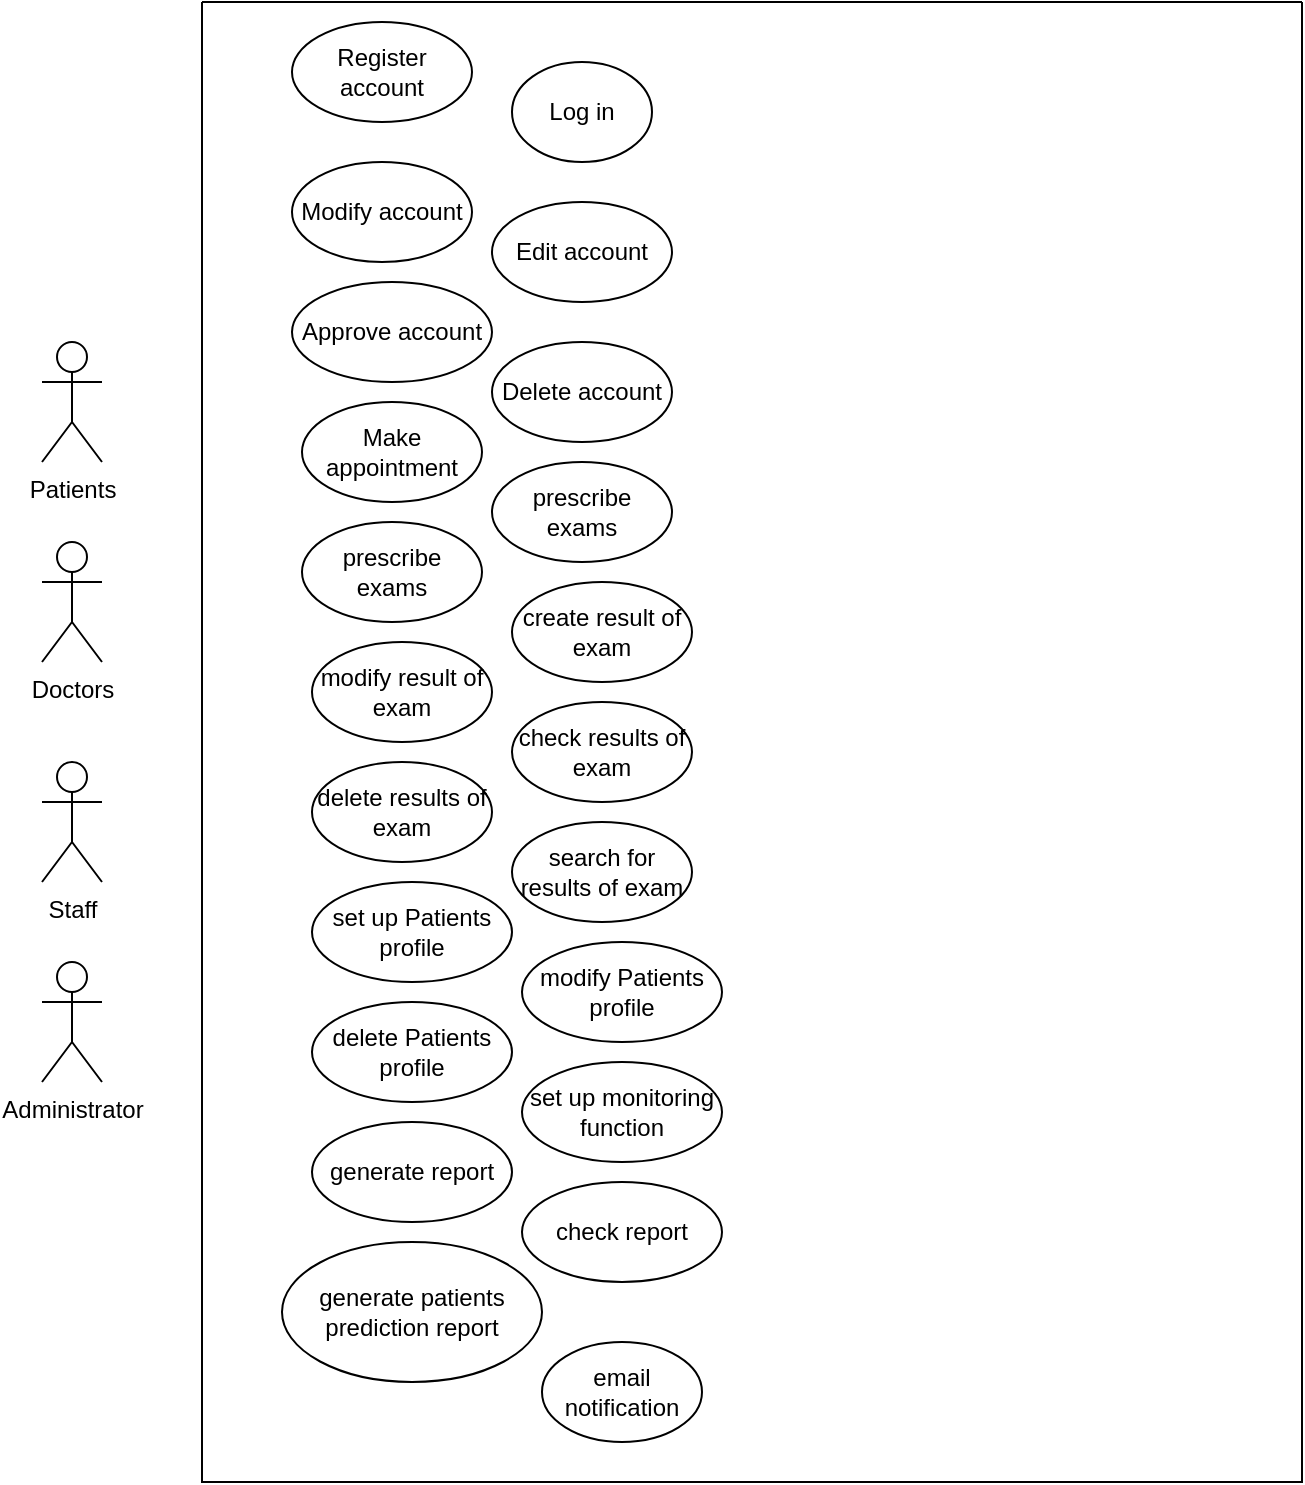 <mxfile version="24.7.12">
  <diagram name="Page-1" id="TX9XbIHk7eYWWUNDwRXn">
    <mxGraphModel dx="1062" dy="583" grid="1" gridSize="10" guides="1" tooltips="1" connect="1" arrows="1" fold="1" page="1" pageScale="1" pageWidth="850" pageHeight="1100" math="0" shadow="0">
      <root>
        <mxCell id="0" />
        <mxCell id="1" parent="0" />
        <mxCell id="VriAh3fz-FV6WPdwQD_c-1" value="Doctors" style="shape=umlActor;verticalLabelPosition=bottom;verticalAlign=top;html=1;outlineConnect=0;" parent="1" vertex="1">
          <mxGeometry x="80" y="510" width="30" height="60" as="geometry" />
        </mxCell>
        <mxCell id="U8pV0hxq8biJtbgsrZ2j-1" value="Administrator" style="shape=umlActor;verticalLabelPosition=bottom;verticalAlign=top;html=1;outlineConnect=0;" vertex="1" parent="1">
          <mxGeometry x="80" y="720" width="30" height="60" as="geometry" />
        </mxCell>
        <mxCell id="U8pV0hxq8biJtbgsrZ2j-3" value="Staff" style="shape=umlActor;verticalLabelPosition=bottom;verticalAlign=top;html=1;outlineConnect=0;" vertex="1" parent="1">
          <mxGeometry x="80" y="620" width="30" height="60" as="geometry" />
        </mxCell>
        <mxCell id="U8pV0hxq8biJtbgsrZ2j-4" value="Patients" style="shape=umlActor;verticalLabelPosition=bottom;verticalAlign=top;html=1;outlineConnect=0;" vertex="1" parent="1">
          <mxGeometry x="80" y="410" width="30" height="60" as="geometry" />
        </mxCell>
        <mxCell id="U8pV0hxq8biJtbgsrZ2j-5" value="" style="swimlane;startSize=0;" vertex="1" parent="1">
          <mxGeometry x="160" y="240" width="550" height="740" as="geometry" />
        </mxCell>
        <mxCell id="U8pV0hxq8biJtbgsrZ2j-6" value="Register account" style="ellipse;whiteSpace=wrap;html=1;" vertex="1" parent="U8pV0hxq8biJtbgsrZ2j-5">
          <mxGeometry x="45" y="10" width="90" height="50" as="geometry" />
        </mxCell>
        <mxCell id="U8pV0hxq8biJtbgsrZ2j-7" value="Log in" style="ellipse;whiteSpace=wrap;html=1;" vertex="1" parent="U8pV0hxq8biJtbgsrZ2j-5">
          <mxGeometry x="155" y="30" width="70" height="50" as="geometry" />
        </mxCell>
        <mxCell id="U8pV0hxq8biJtbgsrZ2j-8" value="Modify account" style="ellipse;whiteSpace=wrap;html=1;" vertex="1" parent="U8pV0hxq8biJtbgsrZ2j-5">
          <mxGeometry x="45" y="80" width="90" height="50" as="geometry" />
        </mxCell>
        <mxCell id="U8pV0hxq8biJtbgsrZ2j-9" value="Edit account" style="ellipse;whiteSpace=wrap;html=1;" vertex="1" parent="U8pV0hxq8biJtbgsrZ2j-5">
          <mxGeometry x="145" y="100" width="90" height="50" as="geometry" />
        </mxCell>
        <mxCell id="U8pV0hxq8biJtbgsrZ2j-10" value="Approve account" style="ellipse;whiteSpace=wrap;html=1;" vertex="1" parent="U8pV0hxq8biJtbgsrZ2j-5">
          <mxGeometry x="45" y="140" width="100" height="50" as="geometry" />
        </mxCell>
        <mxCell id="U8pV0hxq8biJtbgsrZ2j-11" value="Delete account" style="ellipse;whiteSpace=wrap;html=1;" vertex="1" parent="U8pV0hxq8biJtbgsrZ2j-5">
          <mxGeometry x="145" y="170" width="90" height="50" as="geometry" />
        </mxCell>
        <mxCell id="U8pV0hxq8biJtbgsrZ2j-12" value="Make appointment" style="ellipse;whiteSpace=wrap;html=1;" vertex="1" parent="U8pV0hxq8biJtbgsrZ2j-5">
          <mxGeometry x="50" y="200" width="90" height="50" as="geometry" />
        </mxCell>
        <mxCell id="U8pV0hxq8biJtbgsrZ2j-13" value="prescribe exams" style="ellipse;whiteSpace=wrap;html=1;" vertex="1" parent="U8pV0hxq8biJtbgsrZ2j-5">
          <mxGeometry x="145" y="230" width="90" height="50" as="geometry" />
        </mxCell>
        <mxCell id="U8pV0hxq8biJtbgsrZ2j-14" value="prescribe exams" style="ellipse;whiteSpace=wrap;html=1;" vertex="1" parent="U8pV0hxq8biJtbgsrZ2j-5">
          <mxGeometry x="50" y="260" width="90" height="50" as="geometry" />
        </mxCell>
        <mxCell id="U8pV0hxq8biJtbgsrZ2j-15" value="create result of exam" style="ellipse;whiteSpace=wrap;html=1;" vertex="1" parent="U8pV0hxq8biJtbgsrZ2j-5">
          <mxGeometry x="155" y="290" width="90" height="50" as="geometry" />
        </mxCell>
        <mxCell id="U8pV0hxq8biJtbgsrZ2j-16" value="modify result of exam" style="ellipse;whiteSpace=wrap;html=1;" vertex="1" parent="U8pV0hxq8biJtbgsrZ2j-5">
          <mxGeometry x="55" y="320" width="90" height="50" as="geometry" />
        </mxCell>
        <mxCell id="U8pV0hxq8biJtbgsrZ2j-18" value="check results of exam" style="ellipse;whiteSpace=wrap;html=1;" vertex="1" parent="U8pV0hxq8biJtbgsrZ2j-5">
          <mxGeometry x="155" y="350" width="90" height="50" as="geometry" />
        </mxCell>
        <mxCell id="U8pV0hxq8biJtbgsrZ2j-19" value="delete results of exam" style="ellipse;whiteSpace=wrap;html=1;" vertex="1" parent="U8pV0hxq8biJtbgsrZ2j-5">
          <mxGeometry x="55" y="380" width="90" height="50" as="geometry" />
        </mxCell>
        <mxCell id="U8pV0hxq8biJtbgsrZ2j-20" value="search for results of exam" style="ellipse;whiteSpace=wrap;html=1;" vertex="1" parent="U8pV0hxq8biJtbgsrZ2j-5">
          <mxGeometry x="155" y="410" width="90" height="50" as="geometry" />
        </mxCell>
        <mxCell id="U8pV0hxq8biJtbgsrZ2j-21" value="set up Patients profile" style="ellipse;whiteSpace=wrap;html=1;" vertex="1" parent="U8pV0hxq8biJtbgsrZ2j-5">
          <mxGeometry x="55" y="440" width="100" height="50" as="geometry" />
        </mxCell>
        <mxCell id="U8pV0hxq8biJtbgsrZ2j-38" value="modify Patients profile" style="ellipse;whiteSpace=wrap;html=1;" vertex="1" parent="U8pV0hxq8biJtbgsrZ2j-5">
          <mxGeometry x="160" y="470" width="100" height="50" as="geometry" />
        </mxCell>
        <mxCell id="U8pV0hxq8biJtbgsrZ2j-39" value="delete Patients profile" style="ellipse;whiteSpace=wrap;html=1;" vertex="1" parent="U8pV0hxq8biJtbgsrZ2j-5">
          <mxGeometry x="55" y="500" width="100" height="50" as="geometry" />
        </mxCell>
        <mxCell id="U8pV0hxq8biJtbgsrZ2j-40" value="set up monitoring function" style="ellipse;whiteSpace=wrap;html=1;" vertex="1" parent="U8pV0hxq8biJtbgsrZ2j-5">
          <mxGeometry x="160" y="530" width="100" height="50" as="geometry" />
        </mxCell>
        <mxCell id="U8pV0hxq8biJtbgsrZ2j-41" value="generate report" style="ellipse;whiteSpace=wrap;html=1;" vertex="1" parent="U8pV0hxq8biJtbgsrZ2j-5">
          <mxGeometry x="55" y="560" width="100" height="50" as="geometry" />
        </mxCell>
        <mxCell id="U8pV0hxq8biJtbgsrZ2j-42" value="check report" style="ellipse;whiteSpace=wrap;html=1;" vertex="1" parent="U8pV0hxq8biJtbgsrZ2j-5">
          <mxGeometry x="160" y="590" width="100" height="50" as="geometry" />
        </mxCell>
        <mxCell id="U8pV0hxq8biJtbgsrZ2j-43" value="generate patients prediction report" style="ellipse;whiteSpace=wrap;html=1;" vertex="1" parent="U8pV0hxq8biJtbgsrZ2j-5">
          <mxGeometry x="40" y="620" width="130" height="70" as="geometry" />
        </mxCell>
        <mxCell id="U8pV0hxq8biJtbgsrZ2j-44" value="email notification" style="ellipse;whiteSpace=wrap;html=1;" vertex="1" parent="U8pV0hxq8biJtbgsrZ2j-5">
          <mxGeometry x="170" y="670" width="80" height="50" as="geometry" />
        </mxCell>
      </root>
    </mxGraphModel>
  </diagram>
</mxfile>
